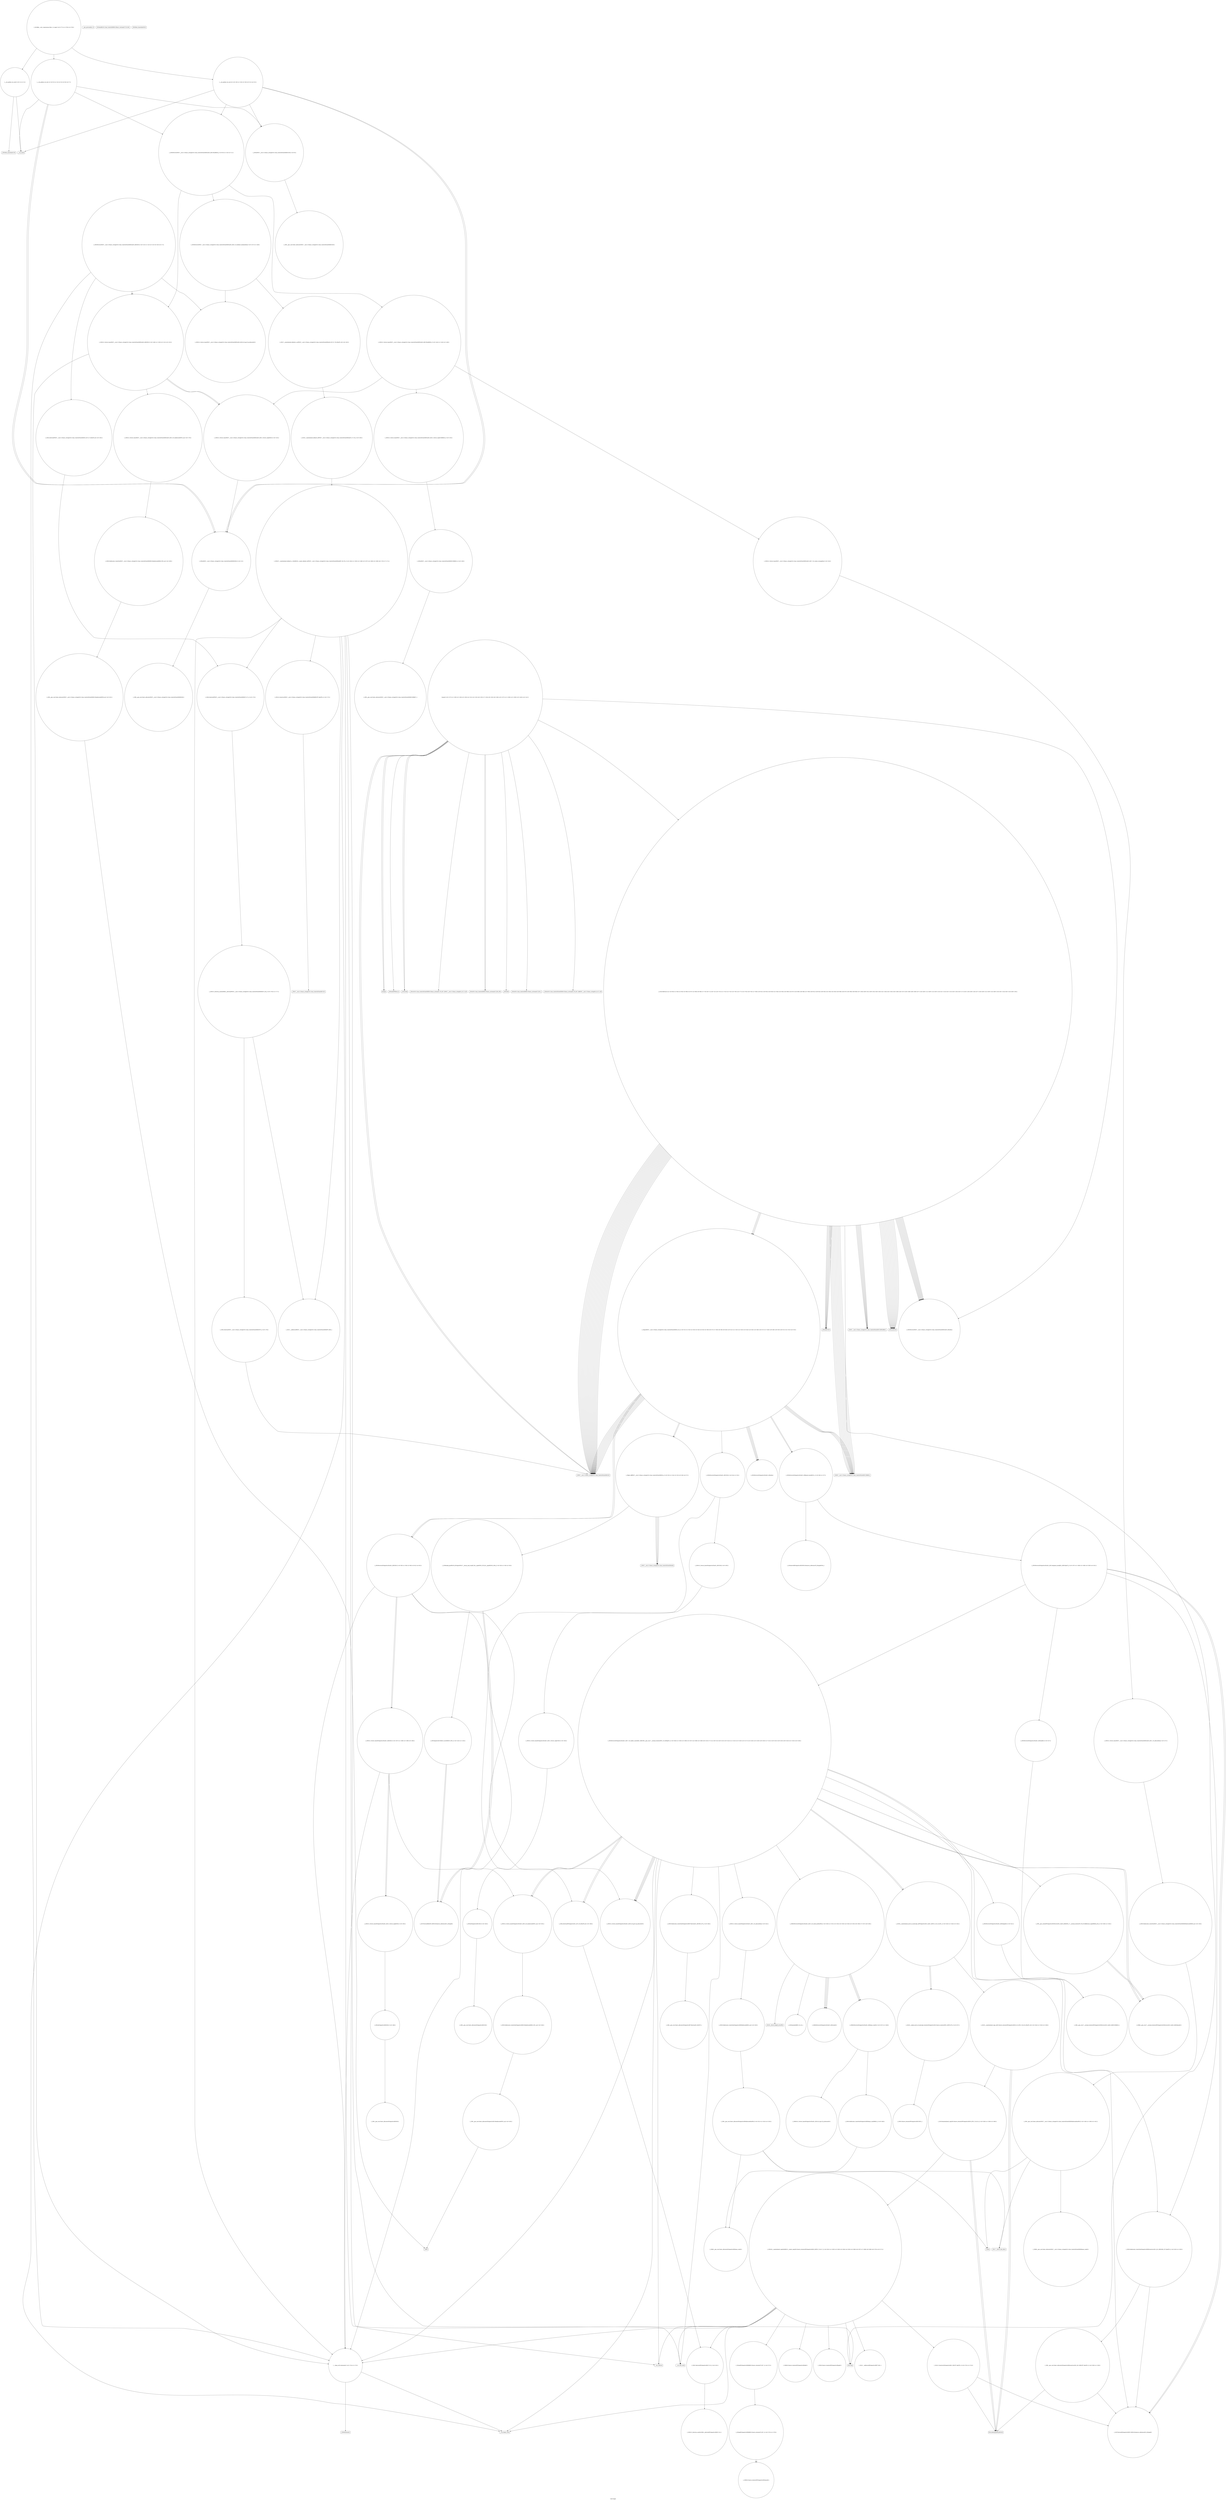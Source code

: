 digraph "Call Graph" {
	label="Call Graph";

	Node0x5573728459c0 [shape=record,shape=circle,label="{__cxx_global_var_init|{<s0>1|<s1>2}}"];
	Node0x5573728459c0:s0 -> Node0x557372845a40[color=black];
	Node0x5573728459c0:s1 -> Node0x557372ab1b30[color=black];
	Node0x557372ab56d0 [shape=record,shape=circle,label="{_ZNSt6vectorISt4pairIccESaIS1_EE12emplace_backIJS1_EEEvDpOT_|{<s0>197|<s1>198|<s2>199|<s3>200|<s4>201}}"];
	Node0x557372ab56d0:s0 -> Node0x557372ab5850[color=black];
	Node0x557372ab56d0:s1 -> Node0x557372ab57d0[color=black];
	Node0x557372ab56d0:s2 -> Node0x557372ab5950[color=black];
	Node0x557372ab56d0:s3 -> Node0x557372ab5850[color=black];
	Node0x557372ab56d0:s4 -> Node0x557372ab58d0[color=black];
	Node0x557372ab1d30 [shape=record,shape=Mrecord,label="{__gxx_personality_v0}"];
	Node0x557372ab3230 [shape=record,shape=Mrecord,label="{llvm.memcpy.p0i8.p0i8.i64}"];
	Node0x557372ab20b0 [shape=record,shape=circle,label="{_Z4goodNSt7__cxx1112basic_stringIcSt11char_traitsIcESaIcEEES4_S4_|{<s0>31|<s1>32|<s2>33|<s3>34|<s4>35|<s5>36|<s6>37|<s7>38|<s8>39|<s9>40|<s10>41|<s11>42|<s12>43|<s13>44|<s14>45|<s15>46|<s16>47|<s17>48|<s18>49|<s19>50|<s20>51|<s21>52|<s22>53}}"];
	Node0x557372ab20b0:s0 -> Node0x557372ab2130[color=black];
	Node0x557372ab20b0:s1 -> Node0x557372ab2230[color=black];
	Node0x557372ab20b0:s2 -> Node0x557372ab2230[color=black];
	Node0x557372ab20b0:s3 -> Node0x557372ab1f30[color=black];
	Node0x557372ab20b0:s4 -> Node0x557372ab21b0[color=black];
	Node0x557372ab20b0:s5 -> Node0x557372ab22b0[color=black];
	Node0x557372ab20b0:s6 -> Node0x557372ab22b0[color=black];
	Node0x557372ab20b0:s7 -> Node0x557372ab2230[color=black];
	Node0x557372ab20b0:s8 -> Node0x557372ab2230[color=black];
	Node0x557372ab20b0:s9 -> Node0x557372ab1f30[color=black];
	Node0x557372ab20b0:s10 -> Node0x557372ab21b0[color=black];
	Node0x557372ab20b0:s11 -> Node0x557372ab22b0[color=black];
	Node0x557372ab20b0:s12 -> Node0x557372ab22b0[color=black];
	Node0x557372ab20b0:s13 -> Node0x557372ab2330[color=black];
	Node0x557372ab20b0:s14 -> Node0x557372ab2330[color=black];
	Node0x557372ab20b0:s15 -> Node0x557372ab2330[color=black];
	Node0x557372ab20b0:s16 -> Node0x557372ab2330[color=black];
	Node0x557372ab20b0:s17 -> Node0x557372ab22b0[color=black];
	Node0x557372ab20b0:s18 -> Node0x557372ab22b0[color=black];
	Node0x557372ab20b0:s19 -> Node0x557372ab22b0[color=black];
	Node0x557372ab20b0:s20 -> Node0x557372ab22b0[color=black];
	Node0x557372ab20b0:s21 -> Node0x557372ab23b0[color=black];
	Node0x557372ab20b0:s22 -> Node0x557372ab23b0[color=black];
	Node0x557372ab35b0 [shape=record,shape=circle,label="{_ZNSt16allocator_traitsISaISt4pairIccEEE7destroyIS1_EEvRS2_PT_|{<s0>246}}"];
	Node0x557372ab35b0:s0 -> Node0x557372ab4130[color=black];
	Node0x557372ab2430 [shape=record,shape=circle,label="{_Z5solveB5cxx11i|{<s0>63|<s1>64|<s2>65|<s3>66|<s4>67|<s5>68|<s6>69|<s7>70|<s8>71|<s9>72|<s10>73|<s11>74|<s12>75|<s13>76|<s14>77|<s15>78|<s16>79|<s17>80|<s18>81|<s19>82|<s20>83|<s21>84|<s22>85|<s23>86|<s24>87|<s25>88|<s26>89|<s27>90|<s28>91|<s29>92|<s30>93|<s31>94|<s32>95|<s33>96|<s34>97|<s35>98|<s36>99|<s37>100|<s38>101|<s39>102|<s40>103|<s41>104|<s42>105|<s43>106|<s44>107|<s45>108|<s46>109|<s47>110|<s48>111|<s49>112|<s50>113|<s51>114|<s52>115|<s53>116|<s54>117|<s55>118|<s56>119|<s57>120|<s58>121|<s59>122|<s60>123|<s61>124|<s62>125|<s63>126}}"];
	Node0x557372ab2430:s0 -> Node0x557372ab24b0[color=black];
	Node0x557372ab2430:s1 -> Node0x557372ab2230[color=black];
	Node0x557372ab2430:s2 -> Node0x557372ab24b0[color=black];
	Node0x557372ab2430:s3 -> Node0x557372ab2230[color=black];
	Node0x557372ab2430:s4 -> Node0x557372ab24b0[color=black];
	Node0x557372ab2430:s5 -> Node0x557372ab2230[color=black];
	Node0x557372ab2430:s6 -> Node0x557372ab20b0[color=black];
	Node0x557372ab2430:s7 -> Node0x557372ab22b0[color=black];
	Node0x557372ab2430:s8 -> Node0x557372ab22b0[color=black];
	Node0x557372ab2430:s9 -> Node0x557372ab22b0[color=black];
	Node0x557372ab2430:s10 -> Node0x557372ab2530[color=black];
	Node0x557372ab2430:s11 -> Node0x557372ab25b0[color=black];
	Node0x557372ab2430:s12 -> Node0x557372ab2630[color=black];
	Node0x557372ab2430:s13 -> Node0x557372ab22b0[color=black];
	Node0x557372ab2430:s14 -> Node0x557372ab22b0[color=black];
	Node0x557372ab2430:s15 -> Node0x557372ab22b0[color=black];
	Node0x557372ab2430:s16 -> Node0x557372ab2630[color=black];
	Node0x557372ab2430:s17 -> Node0x557372ab2530[color=black];
	Node0x557372ab2430:s18 -> Node0x557372ab25b0[color=black];
	Node0x557372ab2430:s19 -> Node0x557372ab2630[color=black];
	Node0x557372ab2430:s20 -> Node0x557372ab2630[color=black];
	Node0x557372ab2430:s21 -> Node0x557372ab24b0[color=black];
	Node0x557372ab2430:s22 -> Node0x557372ab2230[color=black];
	Node0x557372ab2430:s23 -> Node0x557372ab24b0[color=black];
	Node0x557372ab2430:s24 -> Node0x557372ab2230[color=black];
	Node0x557372ab2430:s25 -> Node0x557372ab24b0[color=black];
	Node0x557372ab2430:s26 -> Node0x557372ab2230[color=black];
	Node0x557372ab2430:s27 -> Node0x557372ab20b0[color=black];
	Node0x557372ab2430:s28 -> Node0x557372ab22b0[color=black];
	Node0x557372ab2430:s29 -> Node0x557372ab22b0[color=black];
	Node0x557372ab2430:s30 -> Node0x557372ab22b0[color=black];
	Node0x557372ab2430:s31 -> Node0x557372ab2530[color=black];
	Node0x557372ab2430:s32 -> Node0x557372ab25b0[color=black];
	Node0x557372ab2430:s33 -> Node0x557372ab2630[color=black];
	Node0x557372ab2430:s34 -> Node0x557372ab22b0[color=black];
	Node0x557372ab2430:s35 -> Node0x557372ab22b0[color=black];
	Node0x557372ab2430:s36 -> Node0x557372ab22b0[color=black];
	Node0x557372ab2430:s37 -> Node0x557372ab2630[color=black];
	Node0x557372ab2430:s38 -> Node0x557372ab2530[color=black];
	Node0x557372ab2430:s39 -> Node0x557372ab25b0[color=black];
	Node0x557372ab2430:s40 -> Node0x557372ab2630[color=black];
	Node0x557372ab2430:s41 -> Node0x557372ab2630[color=black];
	Node0x557372ab2430:s42 -> Node0x557372ab24b0[color=black];
	Node0x557372ab2430:s43 -> Node0x557372ab2230[color=black];
	Node0x557372ab2430:s44 -> Node0x557372ab24b0[color=black];
	Node0x557372ab2430:s45 -> Node0x557372ab2230[color=black];
	Node0x557372ab2430:s46 -> Node0x557372ab24b0[color=black];
	Node0x557372ab2430:s47 -> Node0x557372ab2230[color=black];
	Node0x557372ab2430:s48 -> Node0x557372ab20b0[color=black];
	Node0x557372ab2430:s49 -> Node0x557372ab22b0[color=black];
	Node0x557372ab2430:s50 -> Node0x557372ab22b0[color=black];
	Node0x557372ab2430:s51 -> Node0x557372ab22b0[color=black];
	Node0x557372ab2430:s52 -> Node0x557372ab2530[color=black];
	Node0x557372ab2430:s53 -> Node0x557372ab25b0[color=black];
	Node0x557372ab2430:s54 -> Node0x557372ab2630[color=black];
	Node0x557372ab2430:s55 -> Node0x557372ab22b0[color=black];
	Node0x557372ab2430:s56 -> Node0x557372ab22b0[color=black];
	Node0x557372ab2430:s57 -> Node0x557372ab22b0[color=black];
	Node0x557372ab2430:s58 -> Node0x557372ab2630[color=black];
	Node0x557372ab2430:s59 -> Node0x557372ab2530[color=black];
	Node0x557372ab2430:s60 -> Node0x557372ab25b0[color=black];
	Node0x557372ab2430:s61 -> Node0x557372ab2630[color=black];
	Node0x557372ab2430:s62 -> Node0x557372ab2630[color=black];
	Node0x557372ab2430:s63 -> Node0x557372ab26b0[color=black];
	Node0x557372ab3930 [shape=record,shape=circle,label="{_ZNK9__gnu_cxx13new_allocatorISt4pairIccEE8max_sizeEv}"];
	Node0x557372ab27b0 [shape=record,shape=Mrecord,label="{freopen}"];
	Node0x557372ab3cb0 [shape=record,shape=circle,label="{_ZNSt20__uninitialized_copyILb0EE13__uninit_copyISt13move_iteratorIPSt4pairIccEES5_EET0_T_S8_S7_|{<s0>261|<s1>262|<s2>263|<s3>264|<s4>265|<s5>266|<s6>267|<s7>268|<s8>269|<s9>270|<s10>271}}"];
	Node0x557372ab3cb0:s0 -> Node0x557372ab3d30[color=black];
	Node0x557372ab3cb0:s1 -> Node0x557372ab3e30[color=black];
	Node0x557372ab3cb0:s2 -> Node0x557372ab3eb0[color=black];
	Node0x557372ab3cb0:s3 -> Node0x557372ab3db0[color=black];
	Node0x557372ab3cb0:s4 -> Node0x557372ab3f30[color=black];
	Node0x557372ab3cb0:s5 -> Node0x557372ab4850[color=black];
	Node0x557372ab3cb0:s6 -> Node0x557372ab52d0[color=black];
	Node0x557372ab3cb0:s7 -> Node0x557372ab4950[color=black];
	Node0x557372ab3cb0:s8 -> Node0x557372ab49d0[color=black];
	Node0x557372ab3cb0:s9 -> Node0x557372ab26b0[color=black];
	Node0x557372ab3cb0:s10 -> Node0x557372ab4a50[color=black];
	Node0x557372ab2b30 [shape=record,shape=Mrecord,label="{_ZNSolsEPFRSoS_E}"];
	Node0x557372ab4030 [shape=record,shape=circle,label="{_ZNKSt13move_iteratorIPSt4pairIccEE4baseEv}"];
	Node0x557372ab2eb0 [shape=record,shape=circle,label="{_ZNSt6vectorINSt7__cxx1112basic_stringIcSt11char_traitsIcESaIcEEESaIS5_EE21_M_default_initializeEm|{<s0>147|<s1>148}}"];
	Node0x557372ab2eb0:s0 -> Node0x557372ab45d0[color=black];
	Node0x557372ab2eb0:s1 -> Node0x557372ab4550[color=black];
	Node0x557372ab4250 [shape=record,shape=circle,label="{_ZNSt12_Vector_baseINSt7__cxx1112basic_stringIcSt11char_traitsIcESaIcEEESaIS5_EE11_M_allocateEm|{<s0>157}}"];
	Node0x557372ab4250:s0 -> Node0x557372ab42d0[color=black];
	Node0x557372ab45d0 [shape=record,shape=circle,label="{_ZNSt12_Vector_baseINSt7__cxx1112basic_stringIcSt11char_traitsIcESaIcEEESaIS5_EE19_M_get_Tp_allocatorEv}"];
	Node0x557372ab4950 [shape=record,shape=Mrecord,label="{__cxa_rethrow}"];
	Node0x557372ab4cd0 [shape=record,shape=circle,label="{_ZNSt12_Vector_baseINSt7__cxx1112basic_stringIcSt11char_traitsIcESaIcEEESaIS5_EE13_M_deallocateEPS5_m|{<s0>179}}"];
	Node0x557372ab4cd0:s0 -> Node0x557372ab4d50[color=black];
	Node0x557372ab5050 [shape=record,shape=circle,label="{_ZNSaISt4pairIccEEC2Ev|{<s0>185}}"];
	Node0x557372ab5050:s0 -> Node0x557372ab50d0[color=black];
	Node0x557372ab53d0 [shape=record,shape=circle,label="{_ZNSt12_Vector_baseISt4pairIccESaIS1_EE13_M_deallocateEPS1_m|{<s0>192}}"];
	Node0x557372ab53d0:s0 -> Node0x557372ab54d0[color=black];
	Node0x557372845a40 [shape=record,shape=Mrecord,label="{_ZNSt8ios_base4InitC1Ev}"];
	Node0x557372ab5750 [shape=record,shape=circle,label="{_ZSt4moveIRSt4pairIccEEONSt16remove_referenceIT_E4typeEOS4_}"];
	Node0x557372ab1db0 [shape=record,shape=circle,label="{_ZNSaINSt7__cxx1112basic_stringIcSt11char_traitsIcESaIcEEEED2Ev|{<s0>12}}"];
	Node0x557372ab1db0:s0 -> Node0x557372ab2db0[color=black];
	Node0x557372ab32b0 [shape=record,shape=circle,label="{_ZNKSt6vectorISt4pairIccESaIS1_EE12_M_check_lenEmPKc|{<s0>230|<s1>231|<s2>232|<s3>233|<s4>234|<s5>235|<s6>236|<s7>237|<s8>238}}"];
	Node0x557372ab32b0:s0 -> Node0x557372ab3630[color=black];
	Node0x557372ab32b0:s1 -> Node0x557372ab36b0[color=black];
	Node0x557372ab32b0:s2 -> Node0x557372ab3730[color=black];
	Node0x557372ab32b0:s3 -> Node0x557372ab36b0[color=black];
	Node0x557372ab32b0:s4 -> Node0x557372ab36b0[color=black];
	Node0x557372ab32b0:s5 -> Node0x557372ab37b0[color=black];
	Node0x557372ab32b0:s6 -> Node0x557372ab36b0[color=black];
	Node0x557372ab32b0:s7 -> Node0x557372ab3630[color=black];
	Node0x557372ab32b0:s8 -> Node0x557372ab3630[color=black];
	Node0x557372ab2130 [shape=record,shape=circle,label="{_ZNSt6vectorISt4pairIccESaIS1_EEC2Ev|{<s0>54|<s1>55}}"];
	Node0x557372ab2130:s0 -> Node0x557372ab4f50[color=black];
	Node0x557372ab2130:s1 -> Node0x557372ab4a50[color=black];
	Node0x557372ab3630 [shape=record,shape=circle,label="{_ZNKSt6vectorISt4pairIccESaIS1_EE8max_sizeEv|{<s0>247|<s1>248}}"];
	Node0x557372ab3630:s0 -> Node0x557372ab38b0[color=black];
	Node0x557372ab3630:s1 -> Node0x557372ab3830[color=black];
	Node0x557372ab24b0 [shape=record,shape=circle,label="{_ZNSt6vectorINSt7__cxx1112basic_stringIcSt11char_traitsIcESaIcEEESaIS5_EEixEm}"];
	Node0x557372ab39b0 [shape=record,shape=circle,label="{_ZN9__gnu_cxx17__normal_iteratorIPSt4pairIccESt6vectorIS2_SaIS2_EEEC2ERKS3_}"];
	Node0x557372ab2830 [shape=record,shape=Mrecord,label="{_ZNSirsERi}"];
	Node0x557372ab3d30 [shape=record,shape=circle,label="{_ZStneIPSt4pairIccEEbRKSt13move_iteratorIT_ES7_|{<s0>272}}"];
	Node0x557372ab3d30:s0 -> Node0x557372ab3fb0[color=black];
	Node0x557372ab2bb0 [shape=record,shape=Mrecord,label="{_ZSt4endlIcSt11char_traitsIcEERSt13basic_ostreamIT_T0_ES6_}"];
	Node0x557372ab40b0 [shape=record,shape=circle,label="{_ZNSt13move_iteratorIPSt4pairIccEEC2ES2_}"];
	Node0x557372ab2f30 [shape=record,shape=circle,label="{_ZNSt12_Vector_baseINSt7__cxx1112basic_stringIcSt11char_traitsIcESaIcEEESaIS5_EED2Ev|{<s0>149|<s1>150|<s2>151|<s3>152}}"];
	Node0x557372ab2f30:s0 -> Node0x557372ab4cd0[color=black];
	Node0x557372ab2f30:s1 -> Node0x557372ab30b0[color=black];
	Node0x557372ab2f30:s2 -> Node0x557372ab30b0[color=black];
	Node0x557372ab2f30:s3 -> Node0x557372ab4a50[color=black];
	Node0x557372ab42d0 [shape=record,shape=circle,label="{_ZNSt16allocator_traitsISaINSt7__cxx1112basic_stringIcSt11char_traitsIcESaIcEEEEE8allocateERS6_m|{<s0>158}}"];
	Node0x557372ab42d0:s0 -> Node0x557372ab4350[color=black];
	Node0x557372ab4650 [shape=record,shape=circle,label="{_ZSt25__uninitialized_default_nIPNSt7__cxx1112basic_stringIcSt11char_traitsIcESaIcEEEmET_S7_T0_|{<s0>163}}"];
	Node0x557372ab4650:s0 -> Node0x557372ab46d0[color=black];
	Node0x557372ab49d0 [shape=record,shape=Mrecord,label="{__cxa_end_catch}"];
	Node0x557372ab4d50 [shape=record,shape=circle,label="{_ZNSt16allocator_traitsISaINSt7__cxx1112basic_stringIcSt11char_traitsIcESaIcEEEEE10deallocateERS6_PS5_m|{<s0>180}}"];
	Node0x557372ab4d50:s0 -> Node0x557372ab4dd0[color=black];
	Node0x557372ab50d0 [shape=record,shape=circle,label="{_ZN9__gnu_cxx13new_allocatorISt4pairIccEEC2Ev}"];
	Node0x557372ab5450 [shape=record,shape=circle,label="{_ZNSt12_Vector_baseISt4pairIccESaIS1_EE12_Vector_implD2Ev|{<s0>193}}"];
	Node0x557372ab5450:s0 -> Node0x557372ab55d0[color=black];
	Node0x557372ab1ab0 [shape=record,shape=Mrecord,label="{_ZNSt8ios_base4InitD1Ev}"];
	Node0x557372ab57d0 [shape=record,shape=circle,label="{_ZNSt16allocator_traitsISaISt4pairIccEEE9constructIS1_JS1_EEEvRS2_PT_DpOT0_|{<s0>202|<s1>203}}"];
	Node0x557372ab57d0:s0 -> Node0x557372ab5850[color=black];
	Node0x557372ab57d0:s1 -> Node0x557372ab31b0[color=black];
	Node0x557372ab1e30 [shape=record,shape=circle,label="{_ZNSt6vectorINSt7__cxx1112basic_stringIcSt11char_traitsIcESaIcEEESaIS5_EED2Ev|{<s0>13|<s1>14|<s2>15|<s3>16|<s4>17}}"];
	Node0x557372ab1e30:s0 -> Node0x557372ab45d0[color=black];
	Node0x557372ab1e30:s1 -> Node0x557372ab4ed0[color=black];
	Node0x557372ab1e30:s2 -> Node0x557372ab2f30[color=black];
	Node0x557372ab1e30:s3 -> Node0x557372ab2f30[color=black];
	Node0x557372ab1e30:s4 -> Node0x557372ab4a50[color=black];
	Node0x557372ab3330 [shape=record,shape=circle,label="{_ZN9__gnu_cxxmiIPSt4pairIccESt6vectorIS2_SaIS2_EEEENS_17__normal_iteratorIT_T0_E15difference_typeERKSA_SD_|{<s0>239|<s1>240}}"];
	Node0x557372ab3330:s0 -> Node0x557372ab3530[color=black];
	Node0x557372ab3330:s1 -> Node0x557372ab3530[color=black];
	Node0x557372ab21b0 [shape=record,shape=circle,label="{_ZNSt6vectorISt4pairIccESaIS1_EE9push_backEOS1_|{<s0>56|<s1>57}}"];
	Node0x557372ab21b0:s0 -> Node0x557372ab5750[color=black];
	Node0x557372ab21b0:s1 -> Node0x557372ab56d0[color=black];
	Node0x557372ab36b0 [shape=record,shape=circle,label="{_ZNKSt6vectorISt4pairIccESaIS1_EE4sizeEv}"];
	Node0x557372ab2530 [shape=record,shape=Mrecord,label="{_ZNSaIcEC1Ev}"];
	Node0x557372ab3a30 [shape=record,shape=circle,label="{_ZNSt16allocator_traitsISaISt4pairIccEEE8allocateERS2_m|{<s0>250}}"];
	Node0x557372ab3a30:s0 -> Node0x557372ab3ab0[color=black];
	Node0x557372ab28b0 [shape=record,shape=Mrecord,label="{_ZStrsIcSt11char_traitsIcESaIcEERSt13basic_istreamIT_T0_ES7_RNSt7__cxx1112basic_stringIS4_S5_T1_EE}"];
	Node0x557372ab3db0 [shape=record,shape=circle,label="{_ZSt10_ConstructISt4pairIccEJS1_EEvPT_DpOT0_|{<s0>273|<s1>274}}"];
	Node0x557372ab3db0:s0 -> Node0x557372ab5850[color=black];
	Node0x557372ab3db0:s1 -> Node0x557372ab3230[color=black];
	Node0x557372ab2c30 [shape=record,shape=circle,label="{_ZSt7forwardIRcEOT_RNSt16remove_referenceIS1_E4typeE}"];
	Node0x557372ab4130 [shape=record,shape=circle,label="{_ZN9__gnu_cxx13new_allocatorISt4pairIccEE7destroyIS2_EEvPT_}"];
	Node0x557372ab2fb0 [shape=record,shape=circle,label="{_ZNSt12_Vector_baseINSt7__cxx1112basic_stringIcSt11char_traitsIcESaIcEEESaIS5_EE12_Vector_implC2ERKS6_|{<s0>153}}"];
	Node0x557372ab2fb0:s0 -> Node0x557372ab3130[color=black];
	Node0x557372ab4350 [shape=record,shape=circle,label="{_ZN9__gnu_cxx13new_allocatorINSt7__cxx1112basic_stringIcSt11char_traitsIcESaIcEEEE8allocateEmPKv|{<s0>159|<s1>160|<s2>161}}"];
	Node0x557372ab4350:s0 -> Node0x557372ab43d0[color=black];
	Node0x557372ab4350:s1 -> Node0x557372ab4450[color=black];
	Node0x557372ab4350:s2 -> Node0x557372ab44d0[color=black];
	Node0x557372ab46d0 [shape=record,shape=circle,label="{_ZNSt27__uninitialized_default_n_1ILb0EE18__uninit_default_nIPNSt7__cxx1112basic_stringIcSt11char_traitsIcESaIcEEEmEET_S9_T0_|{<s0>164|<s1>165|<s2>166|<s3>167|<s4>168|<s5>169|<s6>170|<s7>171}}"];
	Node0x557372ab46d0:s0 -> Node0x557372ab47d0[color=black];
	Node0x557372ab46d0:s1 -> Node0x557372ab4750[color=black];
	Node0x557372ab46d0:s2 -> Node0x557372ab4850[color=black];
	Node0x557372ab46d0:s3 -> Node0x557372ab48d0[color=black];
	Node0x557372ab46d0:s4 -> Node0x557372ab4950[color=black];
	Node0x557372ab46d0:s5 -> Node0x557372ab49d0[color=black];
	Node0x557372ab46d0:s6 -> Node0x557372ab26b0[color=black];
	Node0x557372ab46d0:s7 -> Node0x557372ab4a50[color=black];
	Node0x557372ab4a50 [shape=record,shape=circle,label="{__clang_call_terminate|{<s0>174|<s1>175}}"];
	Node0x557372ab4a50:s0 -> Node0x557372ab4850[color=black];
	Node0x557372ab4a50:s1 -> Node0x557372ab4ad0[color=black];
	Node0x557372ab4dd0 [shape=record,shape=circle,label="{_ZN9__gnu_cxx13new_allocatorINSt7__cxx1112basic_stringIcSt11char_traitsIcESaIcEEEE10deallocateEPS6_m|{<s0>181}}"];
	Node0x557372ab4dd0:s0 -> Node0x557372ab4e50[color=black];
	Node0x557372ab5150 [shape=record,shape=circle,label="{_ZSt8_DestroyIPSt4pairIccES1_EvT_S3_RSaIT0_E|{<s0>186}}"];
	Node0x557372ab5150:s0 -> Node0x557372ab52d0[color=black];
	Node0x557372ab54d0 [shape=record,shape=circle,label="{_ZNSt16allocator_traitsISaISt4pairIccEEE10deallocateERS2_PS1_m|{<s0>194}}"];
	Node0x557372ab54d0:s0 -> Node0x557372ab5550[color=black];
	Node0x557372ab1b30 [shape=record,shape=Mrecord,label="{__cxa_atexit}"];
	Node0x557372ab5850 [shape=record,shape=circle,label="{_ZSt7forwardISt4pairIccEEOT_RNSt16remove_referenceIS2_E4typeE}"];
	Node0x557372ab1eb0 [shape=record,shape=circle,label="{__cxx_global_var_init.2|{<s0>18|<s1>19|<s2>20|<s3>21|<s4>22}}"];
	Node0x557372ab1eb0:s0 -> Node0x557372ab1c30[color=black];
	Node0x557372ab1eb0:s1 -> Node0x557372ab1cb0[color=black];
	Node0x557372ab1eb0:s2 -> Node0x557372ab1db0[color=black];
	Node0x557372ab1eb0:s3 -> Node0x557372ab1b30[color=black];
	Node0x557372ab1eb0:s4 -> Node0x557372ab1db0[color=black];
	Node0x557372ab33b0 [shape=record,shape=circle,label="{_ZNSt6vectorISt4pairIccESaIS1_EE5beginEv|{<s0>241}}"];
	Node0x557372ab33b0:s0 -> Node0x557372ab39b0[color=black];
	Node0x557372ab2230 [shape=record,shape=Mrecord,label="{_ZNSt7__cxx1112basic_stringIcSt11char_traitsIcESaIcEEC1ERKS4_}"];
	Node0x557372ab3730 [shape=record,shape=Mrecord,label="{_ZSt20__throw_length_errorPKc}"];
	Node0x557372ab25b0 [shape=record,shape=Mrecord,label="{_ZNSt7__cxx1112basic_stringIcSt11char_traitsIcESaIcEEC1EPKcRKS3_}"];
	Node0x557372ab3ab0 [shape=record,shape=circle,label="{_ZN9__gnu_cxx13new_allocatorISt4pairIccEE8allocateEmPKv|{<s0>251|<s1>252|<s2>253}}"];
	Node0x557372ab3ab0:s0 -> Node0x557372ab3930[color=black];
	Node0x557372ab3ab0:s1 -> Node0x557372ab4450[color=black];
	Node0x557372ab3ab0:s2 -> Node0x557372ab44d0[color=black];
	Node0x557372ab2930 [shape=record,shape=Mrecord,label="{_ZStlsISt11char_traitsIcEERSt13basic_ostreamIcT_ES5_PKc}"];
	Node0x557372ab3e30 [shape=record,shape=circle,label="{_ZSt11__addressofISt4pairIccEEPT_RS2_}"];
	Node0x557372ab2cb0 [shape=record,shape=circle,label="{_ZNSt4pairIccEC2IRcS2_Lb1EEEOT_OT0_|{<s0>142|<s1>143}}"];
	Node0x557372ab2cb0:s0 -> Node0x557372ab2c30[color=black];
	Node0x557372ab2cb0:s1 -> Node0x557372ab2c30[color=black];
	Node0x557372ab79f0 [shape=record,shape=circle,label="{_GLOBAL__sub_I_Anastasiya.Zhyr_2_0.cpp|{<s0>277|<s1>278|<s2>279}}"];
	Node0x557372ab79f0:s0 -> Node0x5573728459c0[color=black];
	Node0x557372ab79f0:s1 -> Node0x557372ab1bb0[color=black];
	Node0x557372ab79f0:s2 -> Node0x557372ab1eb0[color=black];
	Node0x557372ab3030 [shape=record,shape=circle,label="{_ZNSt12_Vector_baseINSt7__cxx1112basic_stringIcSt11char_traitsIcESaIcEEESaIS5_EE17_M_create_storageEm|{<s0>154}}"];
	Node0x557372ab3030:s0 -> Node0x557372ab4250[color=black];
	Node0x557372ab43d0 [shape=record,shape=circle,label="{_ZNK9__gnu_cxx13new_allocatorINSt7__cxx1112basic_stringIcSt11char_traitsIcESaIcEEEE8max_sizeEv}"];
	Node0x557372ab4750 [shape=record,shape=circle,label="{_ZSt10_ConstructINSt7__cxx1112basic_stringIcSt11char_traitsIcESaIcEEEJEEvPT_DpOT0_|{<s0>172}}"];
	Node0x557372ab4750:s0 -> Node0x557372ab4b50[color=black];
	Node0x557372ab4ad0 [shape=record,shape=Mrecord,label="{_ZSt9terminatev}"];
	Node0x557372ab4e50 [shape=record,shape=Mrecord,label="{_ZdlPv}"];
	Node0x557372ab51d0 [shape=record,shape=circle,label="{_ZNSt12_Vector_baseISt4pairIccESaIS1_EE19_M_get_Tp_allocatorEv}"];
	Node0x557372ab5550 [shape=record,shape=circle,label="{_ZN9__gnu_cxx13new_allocatorISt4pairIccEE10deallocateEPS2_m|{<s0>195}}"];
	Node0x557372ab5550:s0 -> Node0x557372ab4e50[color=black];
	Node0x557372ab1bb0 [shape=record,shape=circle,label="{__cxx_global_var_init.1|{<s0>3|<s1>4|<s2>5|<s3>6|<s4>7}}"];
	Node0x557372ab1bb0:s0 -> Node0x557372ab1c30[color=black];
	Node0x557372ab1bb0:s1 -> Node0x557372ab1cb0[color=black];
	Node0x557372ab1bb0:s2 -> Node0x557372ab1db0[color=black];
	Node0x557372ab1bb0:s3 -> Node0x557372ab1b30[color=black];
	Node0x557372ab1bb0:s4 -> Node0x557372ab1db0[color=black];
	Node0x557372ab58d0 [shape=record,shape=circle,label="{_ZNSt6vectorISt4pairIccESaIS1_EE17_M_realloc_insertIJS1_EEEvN9__gnu_cxx17__normal_iteratorIPS1_S3_EEDpOT_|{<s0>204|<s1>205|<s2>206|<s3>207|<s4>208|<s5>209|<s6>210|<s7>211|<s8>212|<s9>213|<s10>214|<s11>215|<s12>216|<s13>217|<s14>218|<s15>219|<s16>220|<s17>221|<s18>222|<s19>223|<s20>224|<s21>225|<s22>226}}"];
	Node0x557372ab58d0:s0 -> Node0x557372ab32b0[color=black];
	Node0x557372ab58d0:s1 -> Node0x557372ab33b0[color=black];
	Node0x557372ab58d0:s2 -> Node0x557372ab3330[color=black];
	Node0x557372ab58d0:s3 -> Node0x557372ab3430[color=black];
	Node0x557372ab58d0:s4 -> Node0x557372ab5850[color=black];
	Node0x557372ab58d0:s5 -> Node0x557372ab57d0[color=black];
	Node0x557372ab58d0:s6 -> Node0x557372ab3530[color=black];
	Node0x557372ab58d0:s7 -> Node0x557372ab51d0[color=black];
	Node0x557372ab58d0:s8 -> Node0x557372ab34b0[color=black];
	Node0x557372ab58d0:s9 -> Node0x557372ab3530[color=black];
	Node0x557372ab58d0:s10 -> Node0x557372ab51d0[color=black];
	Node0x557372ab58d0:s11 -> Node0x557372ab34b0[color=black];
	Node0x557372ab58d0:s12 -> Node0x557372ab4850[color=black];
	Node0x557372ab58d0:s13 -> Node0x557372ab35b0[color=black];
	Node0x557372ab58d0:s14 -> Node0x557372ab49d0[color=black];
	Node0x557372ab58d0:s15 -> Node0x557372ab51d0[color=black];
	Node0x557372ab58d0:s16 -> Node0x557372ab5150[color=black];
	Node0x557372ab58d0:s17 -> Node0x557372ab53d0[color=black];
	Node0x557372ab58d0:s18 -> Node0x557372ab4950[color=black];
	Node0x557372ab58d0:s19 -> Node0x557372ab51d0[color=black];
	Node0x557372ab58d0:s20 -> Node0x557372ab5150[color=black];
	Node0x557372ab58d0:s21 -> Node0x557372ab53d0[color=black];
	Node0x557372ab58d0:s22 -> Node0x557372ab4a50[color=black];
	Node0x557372ab1f30 [shape=record,shape=circle,label="{_Z8get_diffNSt7__cxx1112basic_stringIcSt11char_traitsIcESaIcEEES4_|{<s0>23|<s1>24|<s2>25|<s3>26|<s4>27}}"];
	Node0x557372ab1f30:s0 -> Node0x557372ab1fb0[color=black];
	Node0x557372ab1f30:s1 -> Node0x557372ab1fb0[color=black];
	Node0x557372ab1f30:s2 -> Node0x557372ab1fb0[color=black];
	Node0x557372ab1f30:s3 -> Node0x557372ab1fb0[color=black];
	Node0x557372ab1f30:s4 -> Node0x557372ab2030[color=black];
	Node0x557372ab3430 [shape=record,shape=circle,label="{_ZNSt12_Vector_baseISt4pairIccESaIS1_EE11_M_allocateEm|{<s0>242}}"];
	Node0x557372ab3430:s0 -> Node0x557372ab3a30[color=black];
	Node0x557372ab22b0 [shape=record,shape=Mrecord,label="{_ZNSt7__cxx1112basic_stringIcSt11char_traitsIcESaIcEED1Ev}"];
	Node0x557372ab37b0 [shape=record,shape=circle,label="{_ZSt3maxImERKT_S2_S2_}"];
	Node0x557372ab2630 [shape=record,shape=Mrecord,label="{_ZNSaIcED1Ev}"];
	Node0x557372ab3b30 [shape=record,shape=circle,label="{_ZSt22__uninitialized_copy_aISt13move_iteratorIPSt4pairIccEES3_S2_ET0_T_S6_S5_RSaIT1_E|{<s0>254|<s1>255|<s2>256}}"];
	Node0x557372ab3b30:s0 -> Node0x557372ab3230[color=black];
	Node0x557372ab3b30:s1 -> Node0x557372ab3230[color=black];
	Node0x557372ab3b30:s2 -> Node0x557372ab3c30[color=black];
	Node0x557372ab29b0 [shape=record,shape=Mrecord,label="{_ZNSolsEi}"];
	Node0x557372ab3eb0 [shape=record,shape=circle,label="{_ZNKSt13move_iteratorIPSt4pairIccEEdeEv}"];
	Node0x557372ab2d30 [shape=record,shape=circle,label="{_ZN9__gnu_cxx13new_allocatorINSt7__cxx1112basic_stringIcSt11char_traitsIcESaIcEEEEC2Ev}"];
	Node0x557372ab30b0 [shape=record,shape=circle,label="{_ZNSt12_Vector_baseINSt7__cxx1112basic_stringIcSt11char_traitsIcESaIcEEESaIS5_EE12_Vector_implD2Ev|{<s0>155}}"];
	Node0x557372ab30b0:s0 -> Node0x557372ab1db0[color=black];
	Node0x557372ab4450 [shape=record,shape=Mrecord,label="{_ZSt17__throw_bad_allocv}"];
	Node0x557372ab47d0 [shape=record,shape=circle,label="{_ZSt11__addressofINSt7__cxx1112basic_stringIcSt11char_traitsIcESaIcEEEEPT_RS6_}"];
	Node0x557372ab4b50 [shape=record,shape=Mrecord,label="{_ZNSt7__cxx1112basic_stringIcSt11char_traitsIcESaIcEEC1Ev}"];
	Node0x557372ab4ed0 [shape=record,shape=circle,label="{_ZSt8_DestroyIPNSt7__cxx1112basic_stringIcSt11char_traitsIcESaIcEEES5_EvT_S7_RSaIT0_E|{<s0>182}}"];
	Node0x557372ab4ed0:s0 -> Node0x557372ab48d0[color=black];
	Node0x557372ab5250 [shape=record,shape=circle,label="{_ZNSt12_Vector_baseISt4pairIccESaIS1_EED2Ev|{<s0>187|<s1>188|<s2>189|<s3>190}}"];
	Node0x557372ab5250:s0 -> Node0x557372ab53d0[color=black];
	Node0x557372ab5250:s1 -> Node0x557372ab5450[color=black];
	Node0x557372ab5250:s2 -> Node0x557372ab5450[color=black];
	Node0x557372ab5250:s3 -> Node0x557372ab4a50[color=black];
	Node0x557372ab55d0 [shape=record,shape=circle,label="{_ZNSaISt4pairIccEED2Ev|{<s0>196}}"];
	Node0x557372ab55d0:s0 -> Node0x557372ab5650[color=black];
	Node0x557372ab1c30 [shape=record,shape=circle,label="{_ZNSaINSt7__cxx1112basic_stringIcSt11char_traitsIcESaIcEEEEC2Ev|{<s0>8}}"];
	Node0x557372ab1c30:s0 -> Node0x557372ab2d30[color=black];
	Node0x557372ab5950 [shape=record,shape=circle,label="{_ZNSt6vectorISt4pairIccESaIS1_EE3endEv|{<s0>227}}"];
	Node0x557372ab5950:s0 -> Node0x557372ab39b0[color=black];
	Node0x557372ab1fb0 [shape=record,shape=Mrecord,label="{_ZNSt7__cxx1112basic_stringIcSt11char_traitsIcESaIcEEixEm}"];
	Node0x557372ab34b0 [shape=record,shape=circle,label="{_ZSt34__uninitialized_move_if_noexcept_aIPSt4pairIccES2_SaIS1_EET0_T_S5_S4_RT1_|{<s0>243|<s1>244|<s2>245}}"];
	Node0x557372ab34b0:s0 -> Node0x557372ab3bb0[color=black];
	Node0x557372ab34b0:s1 -> Node0x557372ab3bb0[color=black];
	Node0x557372ab34b0:s2 -> Node0x557372ab3b30[color=black];
	Node0x557372ab2330 [shape=record,shape=circle,label="{_ZNSt6vectorISt4pairIccESaIS1_EEixEm}"];
	Node0x557372ab3830 [shape=record,shape=circle,label="{_ZNSt16allocator_traitsISaISt4pairIccEEE8max_sizeERKS2_|{<s0>249}}"];
	Node0x557372ab3830:s0 -> Node0x557372ab3930[color=black];
	Node0x557372ab26b0 [shape=record,shape=Mrecord,label="{llvm.trap}"];
	Node0x557372ab3bb0 [shape=record,shape=circle,label="{_ZSt32__make_move_if_noexcept_iteratorISt4pairIccESt13move_iteratorIPS1_EET0_PT_|{<s0>257}}"];
	Node0x557372ab3bb0:s0 -> Node0x557372ab40b0[color=black];
	Node0x557372ab2a30 [shape=record,shape=Mrecord,label="{_ZStlsISt11char_traitsIcEERSt13basic_ostreamIcT_ES5_c}"];
	Node0x557372ab3f30 [shape=record,shape=circle,label="{_ZNSt13move_iteratorIPSt4pairIccEEppEv}"];
	Node0x557372ab2db0 [shape=record,shape=circle,label="{_ZN9__gnu_cxx13new_allocatorINSt7__cxx1112basic_stringIcSt11char_traitsIcESaIcEEEED2Ev}"];
	Node0x557372ab3130 [shape=record,shape=circle,label="{_ZNSaINSt7__cxx1112basic_stringIcSt11char_traitsIcESaIcEEEEC2ERKS5_|{<s0>156}}"];
	Node0x557372ab3130:s0 -> Node0x557372ab41d0[color=black];
	Node0x557372ab44d0 [shape=record,shape=Mrecord,label="{_Znwm}"];
	Node0x557372ab4850 [shape=record,shape=Mrecord,label="{__cxa_begin_catch}"];
	Node0x557372ab4bd0 [shape=record,shape=circle,label="{_ZNSt12_Destroy_auxILb0EE9__destroyIPNSt7__cxx1112basic_stringIcSt11char_traitsIcESaIcEEEEEvT_S9_|{<s0>176|<s1>177}}"];
	Node0x557372ab4bd0:s0 -> Node0x557372ab47d0[color=black];
	Node0x557372ab4bd0:s1 -> Node0x557372ab4c50[color=black];
	Node0x557372ab4f50 [shape=record,shape=circle,label="{_ZNSt12_Vector_baseISt4pairIccESaIS1_EEC2Ev|{<s0>183}}"];
	Node0x557372ab4f50:s0 -> Node0x557372ab4fd0[color=black];
	Node0x557372ab52d0 [shape=record,shape=circle,label="{_ZSt8_DestroyIPSt4pairIccEEvT_S3_|{<s0>191}}"];
	Node0x557372ab52d0:s0 -> Node0x557372ab5350[color=black];
	Node0x557372ab5650 [shape=record,shape=circle,label="{_ZN9__gnu_cxx13new_allocatorISt4pairIccEED2Ev}"];
	Node0x557372ab1cb0 [shape=record,shape=circle,label="{_ZNSt6vectorINSt7__cxx1112basic_stringIcSt11char_traitsIcESaIcEEESaIS5_EEC2EmRKS6_|{<s0>9|<s1>10|<s2>11}}"];
	Node0x557372ab1cb0:s0 -> Node0x557372ab2e30[color=black];
	Node0x557372ab1cb0:s1 -> Node0x557372ab2eb0[color=black];
	Node0x557372ab1cb0:s2 -> Node0x557372ab2f30[color=black];
	Node0x557372ab31b0 [shape=record,shape=circle,label="{_ZN9__gnu_cxx13new_allocatorISt4pairIccEE9constructIS2_JS2_EEEvPT_DpOT0_|{<s0>228|<s1>229}}"];
	Node0x557372ab31b0:s0 -> Node0x557372ab5850[color=black];
	Node0x557372ab31b0:s1 -> Node0x557372ab3230[color=black];
	Node0x557372ab2030 [shape=record,shape=circle,label="{_ZSt9make_pairIRcS0_ESt4pairINSt17__decay_and_stripIT_E6__typeENS2_IT0_E6__typeEEOS3_OS6_|{<s0>28|<s1>29|<s2>30}}"];
	Node0x557372ab2030:s0 -> Node0x557372ab2c30[color=black];
	Node0x557372ab2030:s1 -> Node0x557372ab2c30[color=black];
	Node0x557372ab2030:s2 -> Node0x557372ab2cb0[color=black];
	Node0x557372ab3530 [shape=record,shape=circle,label="{_ZNK9__gnu_cxx17__normal_iteratorIPSt4pairIccESt6vectorIS2_SaIS2_EEE4baseEv}"];
	Node0x557372ab23b0 [shape=record,shape=circle,label="{_ZNSt6vectorISt4pairIccESaIS1_EED2Ev|{<s0>58|<s1>59|<s2>60|<s3>61|<s4>62}}"];
	Node0x557372ab23b0:s0 -> Node0x557372ab51d0[color=black];
	Node0x557372ab23b0:s1 -> Node0x557372ab5150[color=black];
	Node0x557372ab23b0:s2 -> Node0x557372ab5250[color=black];
	Node0x557372ab23b0:s3 -> Node0x557372ab5250[color=black];
	Node0x557372ab23b0:s4 -> Node0x557372ab4a50[color=black];
	Node0x557372ab38b0 [shape=record,shape=circle,label="{_ZNKSt12_Vector_baseISt4pairIccESaIS1_EE19_M_get_Tp_allocatorEv}"];
	Node0x557372ab2730 [shape=record,shape=circle,label="{main|{<s0>127|<s1>128|<s2>129|<s3>130|<s4>131|<s5>132|<s6>133|<s7>134|<s8>135|<s9>136|<s10>137|<s11>138|<s12>139|<s13>140|<s14>141}}"];
	Node0x557372ab2730:s0 -> Node0x557372ab27b0[color=black];
	Node0x557372ab2730:s1 -> Node0x557372ab27b0[color=black];
	Node0x557372ab2730:s2 -> Node0x557372ab2830[color=black];
	Node0x557372ab2730:s3 -> Node0x557372ab2830[color=black];
	Node0x557372ab2730:s4 -> Node0x557372ab24b0[color=black];
	Node0x557372ab2730:s5 -> Node0x557372ab28b0[color=black];
	Node0x557372ab2730:s6 -> Node0x557372ab2930[color=black];
	Node0x557372ab2730:s7 -> Node0x557372ab29b0[color=black];
	Node0x557372ab2730:s8 -> Node0x557372ab2930[color=black];
	Node0x557372ab2730:s9 -> Node0x557372ab2430[color=black];
	Node0x557372ab2730:s10 -> Node0x557372ab2ab0[color=black];
	Node0x557372ab2730:s11 -> Node0x557372ab2a30[color=black];
	Node0x557372ab2730:s12 -> Node0x557372ab22b0[color=black];
	Node0x557372ab2730:s13 -> Node0x557372ab22b0[color=black];
	Node0x557372ab2730:s14 -> Node0x557372ab2b30[color=black];
	Node0x557372ab3c30 [shape=record,shape=circle,label="{_ZSt18uninitialized_copyISt13move_iteratorIPSt4pairIccEES3_ET0_T_S6_S5_|{<s0>258|<s1>259|<s2>260}}"];
	Node0x557372ab3c30:s0 -> Node0x557372ab3230[color=black];
	Node0x557372ab3c30:s1 -> Node0x557372ab3230[color=black];
	Node0x557372ab3c30:s2 -> Node0x557372ab3cb0[color=black];
	Node0x557372ab2ab0 [shape=record,shape=Mrecord,label="{_ZStlsIcSt11char_traitsIcESaIcEERSt13basic_ostreamIT_T0_ES7_RKNSt7__cxx1112basic_stringIS4_S5_T1_EE}"];
	Node0x557372ab3fb0 [shape=record,shape=circle,label="{_ZSteqIPSt4pairIccEEbRKSt13move_iteratorIT_ES7_|{<s0>275|<s1>276}}"];
	Node0x557372ab3fb0:s0 -> Node0x557372ab4030[color=black];
	Node0x557372ab3fb0:s1 -> Node0x557372ab4030[color=black];
	Node0x557372ab2e30 [shape=record,shape=circle,label="{_ZNSt12_Vector_baseINSt7__cxx1112basic_stringIcSt11char_traitsIcESaIcEEESaIS5_EEC2EmRKS6_|{<s0>144|<s1>145|<s2>146}}"];
	Node0x557372ab2e30:s0 -> Node0x557372ab2fb0[color=black];
	Node0x557372ab2e30:s1 -> Node0x557372ab3030[color=black];
	Node0x557372ab2e30:s2 -> Node0x557372ab30b0[color=black];
	Node0x557372ab41d0 [shape=record,shape=circle,label="{_ZN9__gnu_cxx13new_allocatorINSt7__cxx1112basic_stringIcSt11char_traitsIcESaIcEEEEC2ERKS7_}"];
	Node0x557372ab4550 [shape=record,shape=circle,label="{_ZSt27__uninitialized_default_n_aIPNSt7__cxx1112basic_stringIcSt11char_traitsIcESaIcEEEmS5_ET_S7_T0_RSaIT1_E|{<s0>162}}"];
	Node0x557372ab4550:s0 -> Node0x557372ab4650[color=black];
	Node0x557372ab48d0 [shape=record,shape=circle,label="{_ZSt8_DestroyIPNSt7__cxx1112basic_stringIcSt11char_traitsIcESaIcEEEEvT_S7_|{<s0>173}}"];
	Node0x557372ab48d0:s0 -> Node0x557372ab4bd0[color=black];
	Node0x557372ab4c50 [shape=record,shape=circle,label="{_ZSt8_DestroyINSt7__cxx1112basic_stringIcSt11char_traitsIcESaIcEEEEvPT_|{<s0>178}}"];
	Node0x557372ab4c50:s0 -> Node0x557372ab22b0[color=black];
	Node0x557372ab4fd0 [shape=record,shape=circle,label="{_ZNSt12_Vector_baseISt4pairIccESaIS1_EE12_Vector_implC2Ev|{<s0>184}}"];
	Node0x557372ab4fd0:s0 -> Node0x557372ab5050[color=black];
	Node0x557372ab5350 [shape=record,shape=circle,label="{_ZNSt12_Destroy_auxILb1EE9__destroyIPSt4pairIccEEEvT_S5_}"];
}
